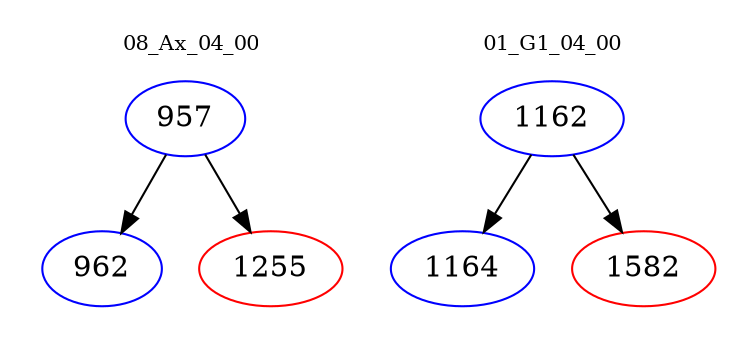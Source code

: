 digraph{
subgraph cluster_0 {
color = white
label = "08_Ax_04_00";
fontsize=10;
T0_957 [label="957", color="blue"]
T0_957 -> T0_962 [color="black"]
T0_962 [label="962", color="blue"]
T0_957 -> T0_1255 [color="black"]
T0_1255 [label="1255", color="red"]
}
subgraph cluster_1 {
color = white
label = "01_G1_04_00";
fontsize=10;
T1_1162 [label="1162", color="blue"]
T1_1162 -> T1_1164 [color="black"]
T1_1164 [label="1164", color="blue"]
T1_1162 -> T1_1582 [color="black"]
T1_1582 [label="1582", color="red"]
}
}
